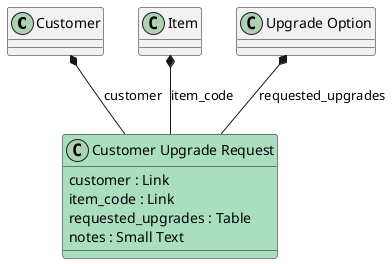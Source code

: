 @startuml
"Customer" *-- "Customer Upgrade Request" : customer
"Item" *-- "Customer Upgrade Request" : item_code
"Upgrade Option" *-- "Customer Upgrade Request" : requested_upgrades
class "Customer Upgrade Request" #A9DFBF {
  customer : Link
  item_code : Link
  requested_upgrades : Table
  notes : Small Text
}
@enduml